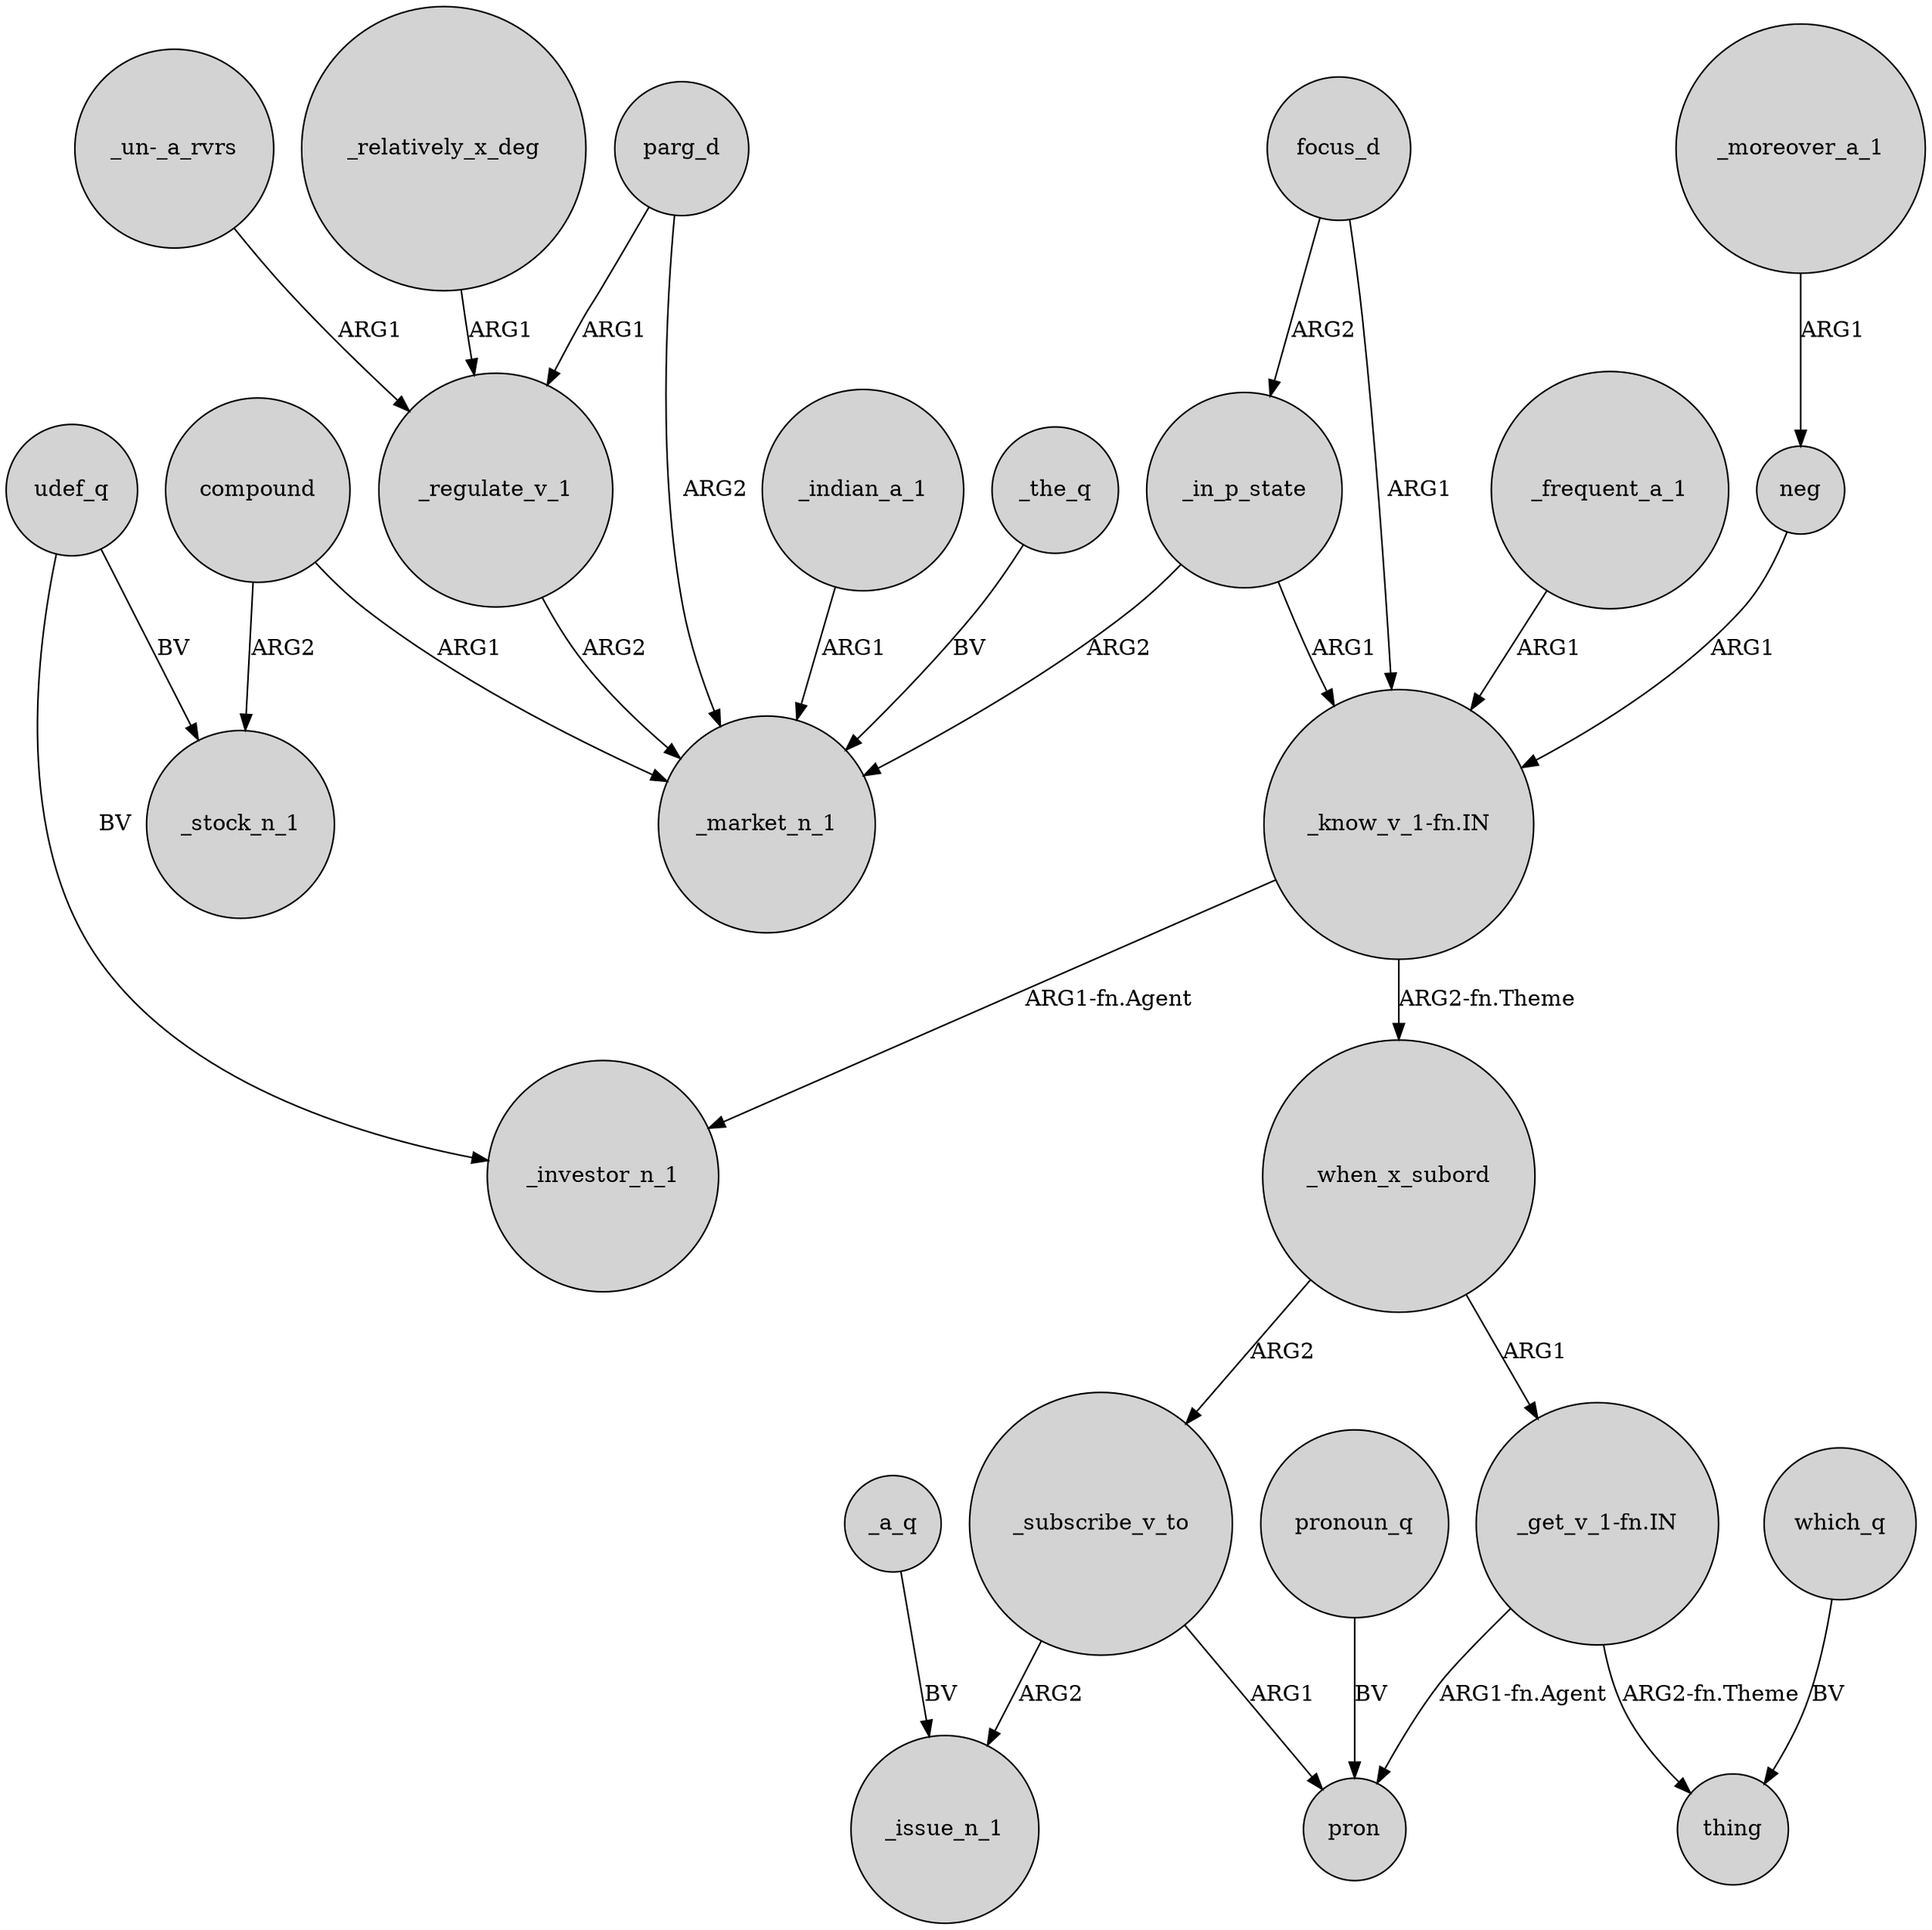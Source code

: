 digraph {
	node [shape=circle style=filled]
	_when_x_subord -> _subscribe_v_to [label=ARG2]
	udef_q -> _investor_n_1 [label=BV]
	parg_d -> _regulate_v_1 [label=ARG1]
	focus_d -> _in_p_state [label=ARG2]
	_a_q -> _issue_n_1 [label=BV]
	_relatively_x_deg -> _regulate_v_1 [label=ARG1]
	parg_d -> _market_n_1 [label=ARG2]
	"_know_v_1-fn.IN" -> _when_x_subord [label="ARG2-fn.Theme"]
	compound -> _stock_n_1 [label=ARG2]
	pronoun_q -> pron [label=BV]
	udef_q -> _stock_n_1 [label=BV]
	_in_p_state -> _market_n_1 [label=ARG2]
	_indian_a_1 -> _market_n_1 [label=ARG1]
	"_get_v_1-fn.IN" -> pron [label="ARG1-fn.Agent"]
	neg -> "_know_v_1-fn.IN" [label=ARG1]
	_regulate_v_1 -> _market_n_1 [label=ARG2]
	_subscribe_v_to -> pron [label=ARG1]
	focus_d -> "_know_v_1-fn.IN" [label=ARG1]
	_moreover_a_1 -> neg [label=ARG1]
	_in_p_state -> "_know_v_1-fn.IN" [label=ARG1]
	"_get_v_1-fn.IN" -> thing [label="ARG2-fn.Theme"]
	"_un-_a_rvrs" -> _regulate_v_1 [label=ARG1]
	_frequent_a_1 -> "_know_v_1-fn.IN" [label=ARG1]
	_subscribe_v_to -> _issue_n_1 [label=ARG2]
	compound -> _market_n_1 [label=ARG1]
	_the_q -> _market_n_1 [label=BV]
	_when_x_subord -> "_get_v_1-fn.IN" [label=ARG1]
	"_know_v_1-fn.IN" -> _investor_n_1 [label="ARG1-fn.Agent"]
	which_q -> thing [label=BV]
}
